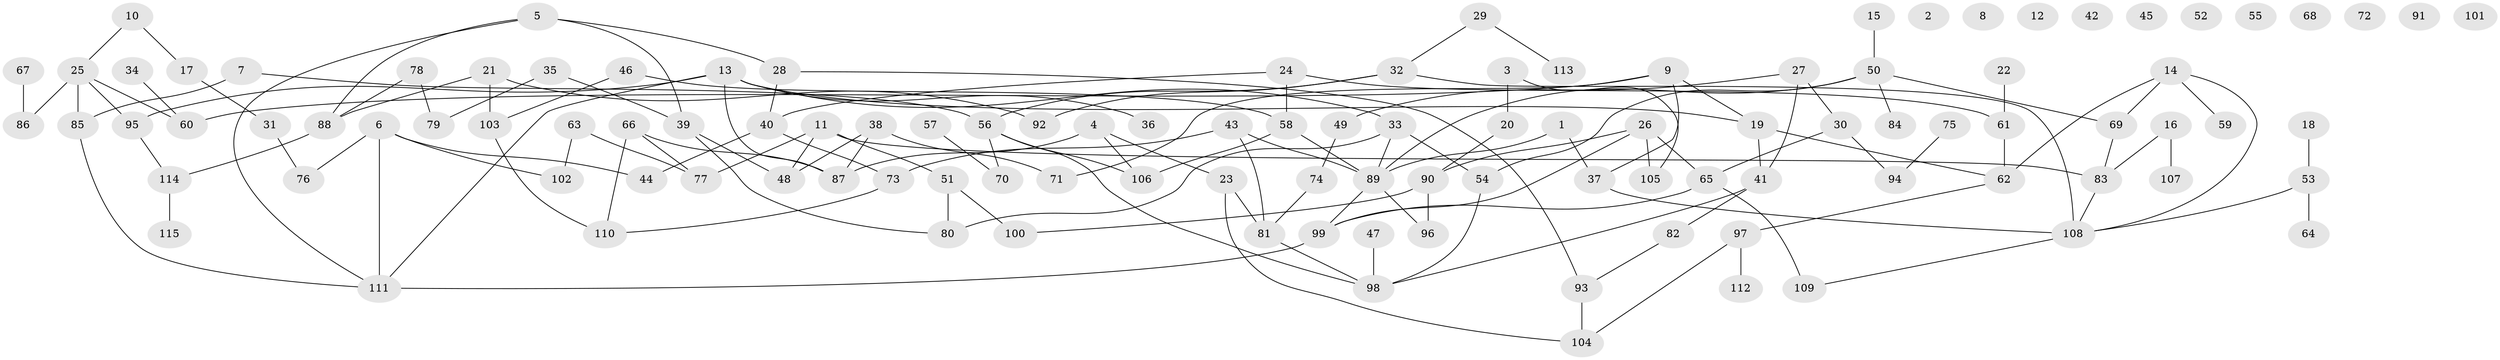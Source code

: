 // Generated by graph-tools (version 1.1) at 2025/40/03/09/25 04:40:41]
// undirected, 115 vertices, 146 edges
graph export_dot {
graph [start="1"]
  node [color=gray90,style=filled];
  1;
  2;
  3;
  4;
  5;
  6;
  7;
  8;
  9;
  10;
  11;
  12;
  13;
  14;
  15;
  16;
  17;
  18;
  19;
  20;
  21;
  22;
  23;
  24;
  25;
  26;
  27;
  28;
  29;
  30;
  31;
  32;
  33;
  34;
  35;
  36;
  37;
  38;
  39;
  40;
  41;
  42;
  43;
  44;
  45;
  46;
  47;
  48;
  49;
  50;
  51;
  52;
  53;
  54;
  55;
  56;
  57;
  58;
  59;
  60;
  61;
  62;
  63;
  64;
  65;
  66;
  67;
  68;
  69;
  70;
  71;
  72;
  73;
  74;
  75;
  76;
  77;
  78;
  79;
  80;
  81;
  82;
  83;
  84;
  85;
  86;
  87;
  88;
  89;
  90;
  91;
  92;
  93;
  94;
  95;
  96;
  97;
  98;
  99;
  100;
  101;
  102;
  103;
  104;
  105;
  106;
  107;
  108;
  109;
  110;
  111;
  112;
  113;
  114;
  115;
  1 -- 37;
  1 -- 89;
  3 -- 20;
  3 -- 105;
  4 -- 23;
  4 -- 87;
  4 -- 106;
  5 -- 28;
  5 -- 39;
  5 -- 88;
  5 -- 111;
  6 -- 44;
  6 -- 76;
  6 -- 102;
  6 -- 111;
  7 -- 56;
  7 -- 85;
  9 -- 19;
  9 -- 37;
  9 -- 60;
  9 -- 71;
  10 -- 17;
  10 -- 25;
  11 -- 48;
  11 -- 51;
  11 -- 77;
  11 -- 83;
  13 -- 19;
  13 -- 33;
  13 -- 36;
  13 -- 87;
  13 -- 95;
  13 -- 111;
  14 -- 59;
  14 -- 62;
  14 -- 69;
  14 -- 108;
  15 -- 50;
  16 -- 83;
  16 -- 107;
  17 -- 31;
  18 -- 53;
  19 -- 41;
  19 -- 62;
  20 -- 90;
  21 -- 88;
  21 -- 92;
  21 -- 103;
  22 -- 61;
  23 -- 81;
  23 -- 104;
  24 -- 40;
  24 -- 58;
  24 -- 61;
  25 -- 60;
  25 -- 85;
  25 -- 86;
  25 -- 95;
  26 -- 65;
  26 -- 90;
  26 -- 99;
  26 -- 105;
  27 -- 30;
  27 -- 41;
  27 -- 49;
  28 -- 40;
  28 -- 93;
  29 -- 32;
  29 -- 113;
  30 -- 65;
  30 -- 94;
  31 -- 76;
  32 -- 56;
  32 -- 92;
  32 -- 108;
  33 -- 54;
  33 -- 80;
  33 -- 89;
  34 -- 60;
  35 -- 39;
  35 -- 79;
  37 -- 108;
  38 -- 48;
  38 -- 71;
  38 -- 87;
  39 -- 48;
  39 -- 80;
  40 -- 44;
  40 -- 73;
  41 -- 82;
  41 -- 98;
  43 -- 73;
  43 -- 81;
  43 -- 89;
  46 -- 58;
  46 -- 103;
  47 -- 98;
  49 -- 74;
  50 -- 54;
  50 -- 69;
  50 -- 84;
  50 -- 89;
  51 -- 80;
  51 -- 100;
  53 -- 64;
  53 -- 108;
  54 -- 98;
  56 -- 70;
  56 -- 98;
  56 -- 106;
  57 -- 70;
  58 -- 89;
  58 -- 106;
  61 -- 62;
  62 -- 97;
  63 -- 77;
  63 -- 102;
  65 -- 99;
  65 -- 109;
  66 -- 77;
  66 -- 87;
  66 -- 110;
  67 -- 86;
  69 -- 83;
  73 -- 110;
  74 -- 81;
  75 -- 94;
  78 -- 79;
  78 -- 88;
  81 -- 98;
  82 -- 93;
  83 -- 108;
  85 -- 111;
  88 -- 114;
  89 -- 96;
  89 -- 99;
  90 -- 96;
  90 -- 100;
  93 -- 104;
  95 -- 114;
  97 -- 104;
  97 -- 112;
  99 -- 111;
  103 -- 110;
  108 -- 109;
  114 -- 115;
}
